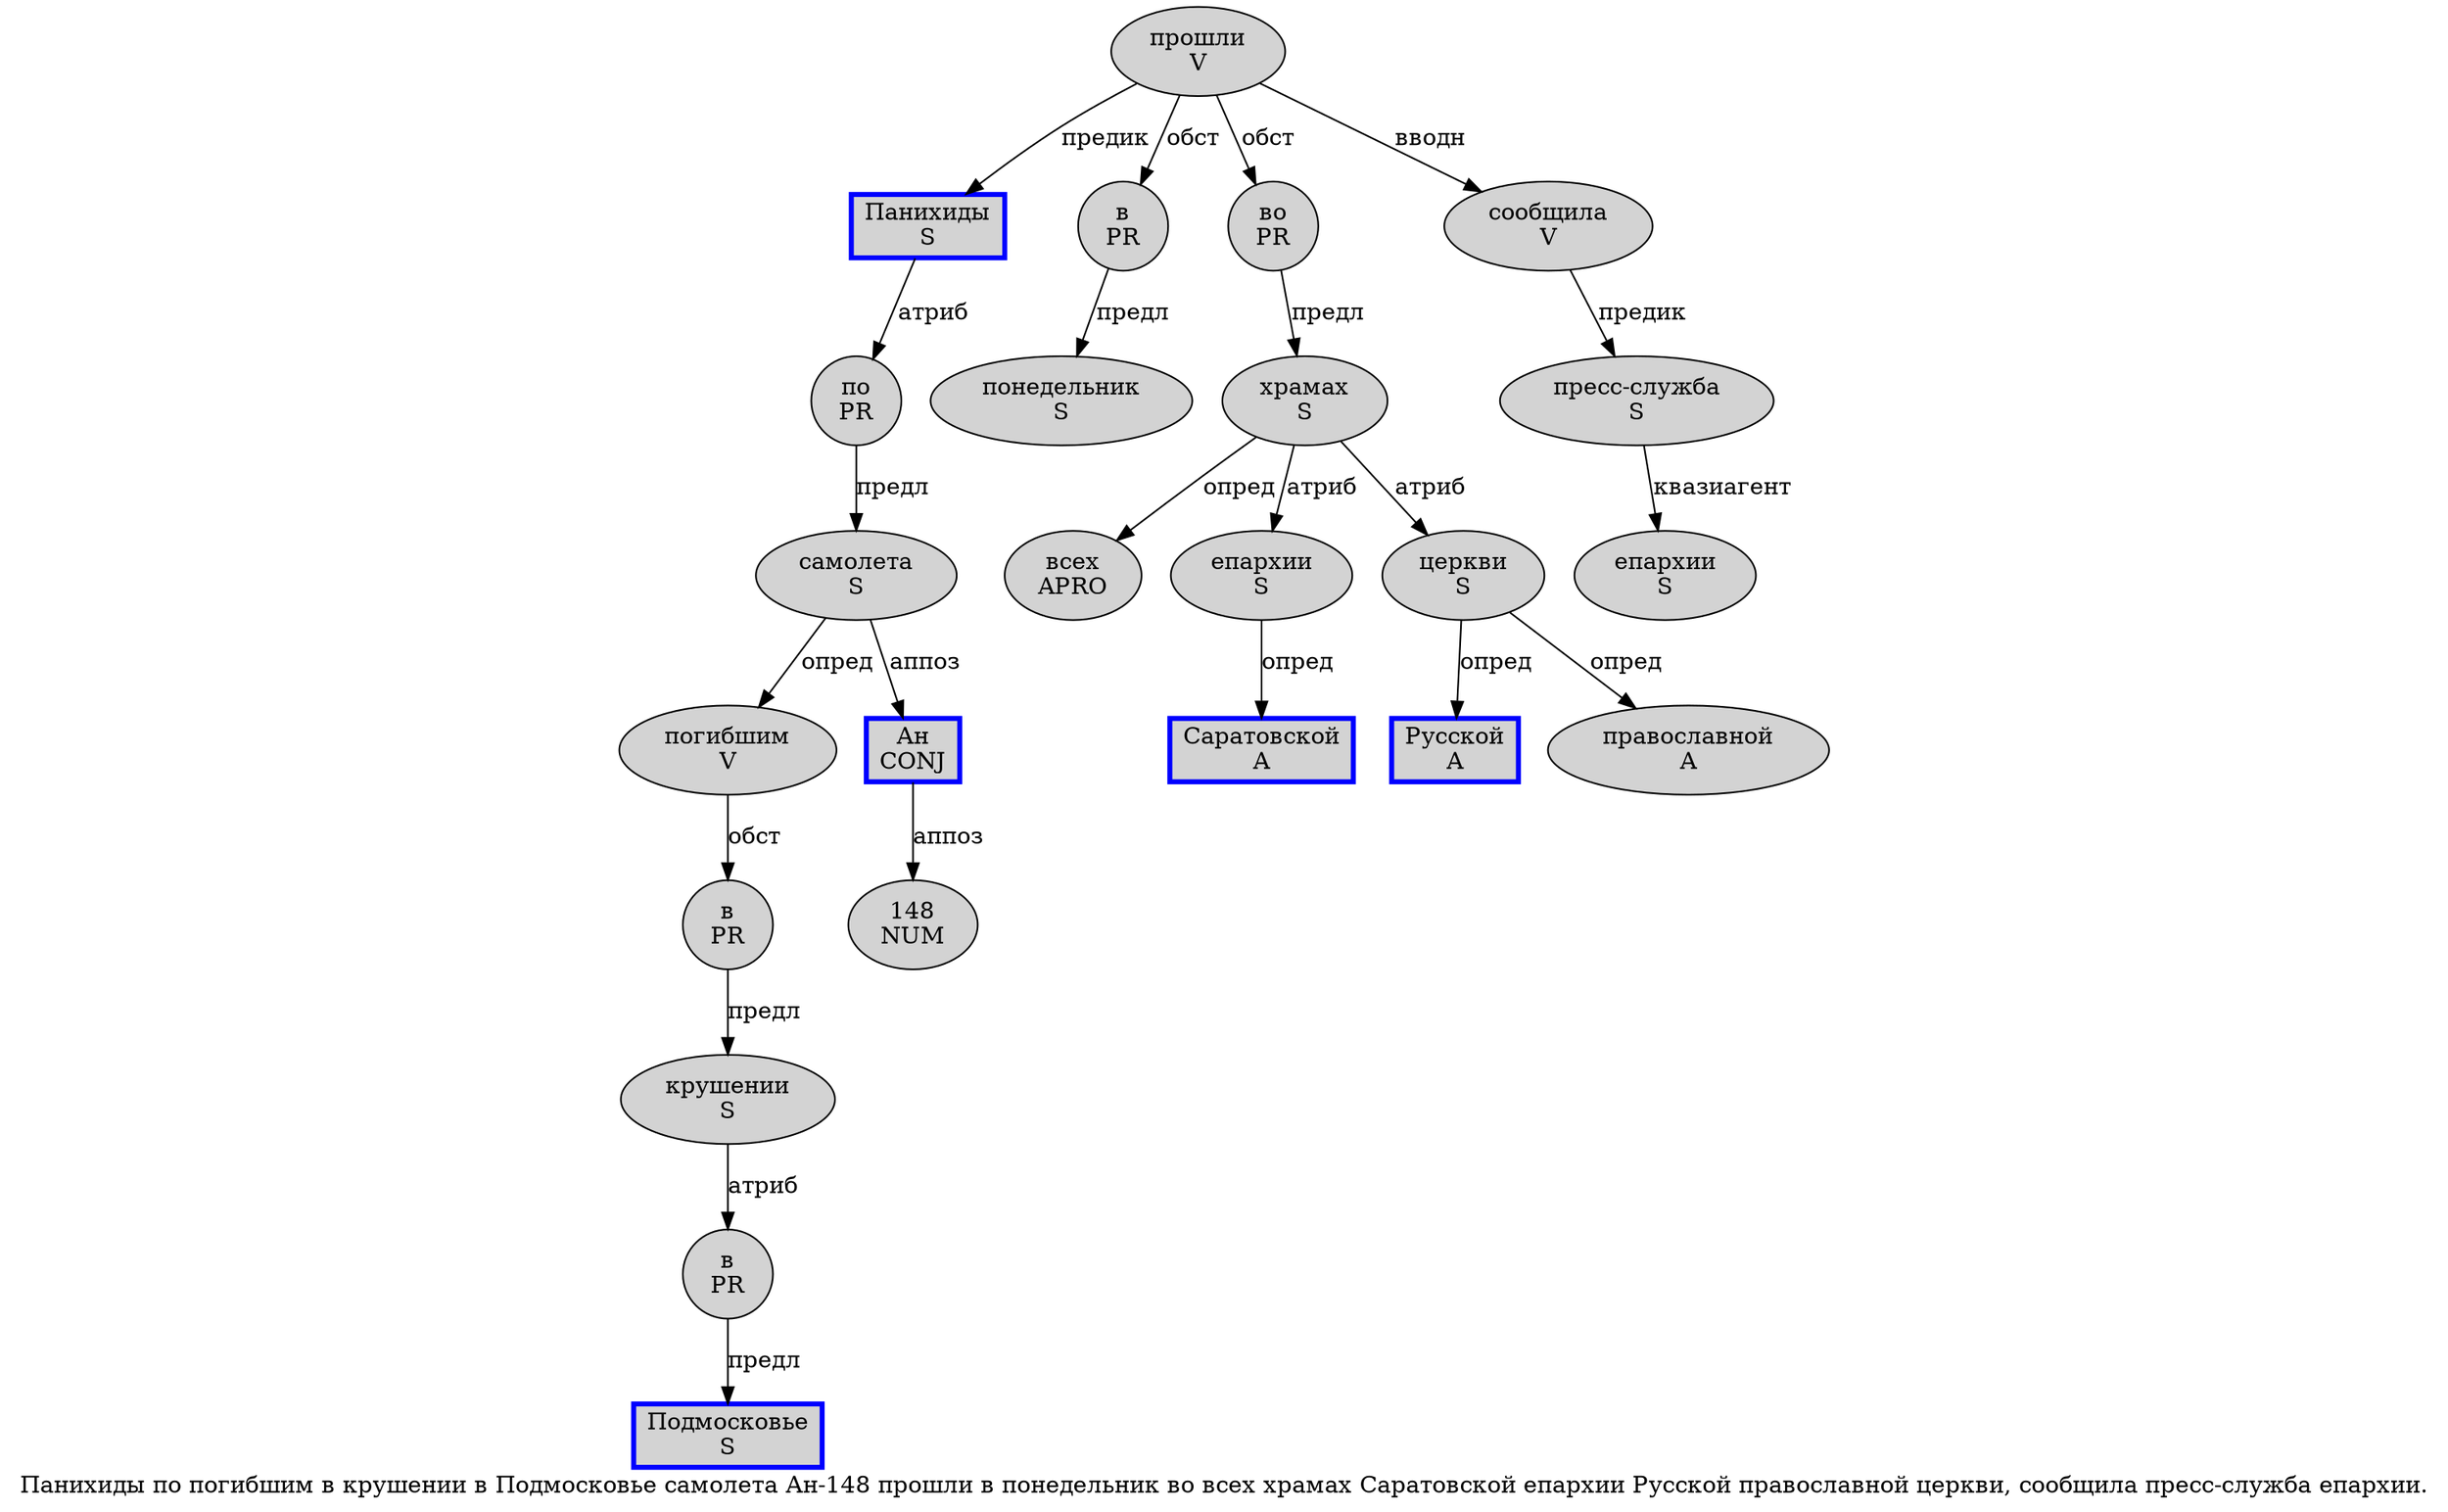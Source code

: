 digraph SENTENCE_119 {
	graph [label="Панихиды по погибшим в крушении в Подмосковье самолета Ан-148 прошли в понедельник во всех храмах Саратовской епархии Русской православной церкви, сообщила пресс-служба епархии."]
	node [style=filled]
		0 [label="Панихиды
S" color=blue fillcolor=lightgray penwidth=3 shape=box]
		1 [label="по
PR" color="" fillcolor=lightgray penwidth=1 shape=ellipse]
		2 [label="погибшим
V" color="" fillcolor=lightgray penwidth=1 shape=ellipse]
		3 [label="в
PR" color="" fillcolor=lightgray penwidth=1 shape=ellipse]
		4 [label="крушении
S" color="" fillcolor=lightgray penwidth=1 shape=ellipse]
		5 [label="в
PR" color="" fillcolor=lightgray penwidth=1 shape=ellipse]
		6 [label="Подмосковье
S" color=blue fillcolor=lightgray penwidth=3 shape=box]
		7 [label="самолета
S" color="" fillcolor=lightgray penwidth=1 shape=ellipse]
		8 [label="Ан
CONJ" color=blue fillcolor=lightgray penwidth=3 shape=box]
		10 [label="148
NUM" color="" fillcolor=lightgray penwidth=1 shape=ellipse]
		11 [label="прошли
V" color="" fillcolor=lightgray penwidth=1 shape=ellipse]
		12 [label="в
PR" color="" fillcolor=lightgray penwidth=1 shape=ellipse]
		13 [label="понедельник
S" color="" fillcolor=lightgray penwidth=1 shape=ellipse]
		14 [label="во
PR" color="" fillcolor=lightgray penwidth=1 shape=ellipse]
		15 [label="всех
APRO" color="" fillcolor=lightgray penwidth=1 shape=ellipse]
		16 [label="храмах
S" color="" fillcolor=lightgray penwidth=1 shape=ellipse]
		17 [label="Саратовской
A" color=blue fillcolor=lightgray penwidth=3 shape=box]
		18 [label="епархии
S" color="" fillcolor=lightgray penwidth=1 shape=ellipse]
		19 [label="Русской
A" color=blue fillcolor=lightgray penwidth=3 shape=box]
		20 [label="православной
A" color="" fillcolor=lightgray penwidth=1 shape=ellipse]
		21 [label="церкви
S" color="" fillcolor=lightgray penwidth=1 shape=ellipse]
		23 [label="сообщила
V" color="" fillcolor=lightgray penwidth=1 shape=ellipse]
		24 [label="пресс-служба
S" color="" fillcolor=lightgray penwidth=1 shape=ellipse]
		25 [label="епархии
S" color="" fillcolor=lightgray penwidth=1 shape=ellipse]
			3 -> 4 [label="предл"]
			5 -> 6 [label="предл"]
			16 -> 15 [label="опред"]
			16 -> 18 [label="атриб"]
			16 -> 21 [label="атриб"]
			21 -> 19 [label="опред"]
			21 -> 20 [label="опред"]
			12 -> 13 [label="предл"]
			0 -> 1 [label="атриб"]
			11 -> 0 [label="предик"]
			11 -> 12 [label="обст"]
			11 -> 14 [label="обст"]
			11 -> 23 [label="вводн"]
			4 -> 5 [label="атриб"]
			24 -> 25 [label="квазиагент"]
			23 -> 24 [label="предик"]
			2 -> 3 [label="обст"]
			14 -> 16 [label="предл"]
			8 -> 10 [label="аппоз"]
			18 -> 17 [label="опред"]
			7 -> 2 [label="опред"]
			7 -> 8 [label="аппоз"]
			1 -> 7 [label="предл"]
}